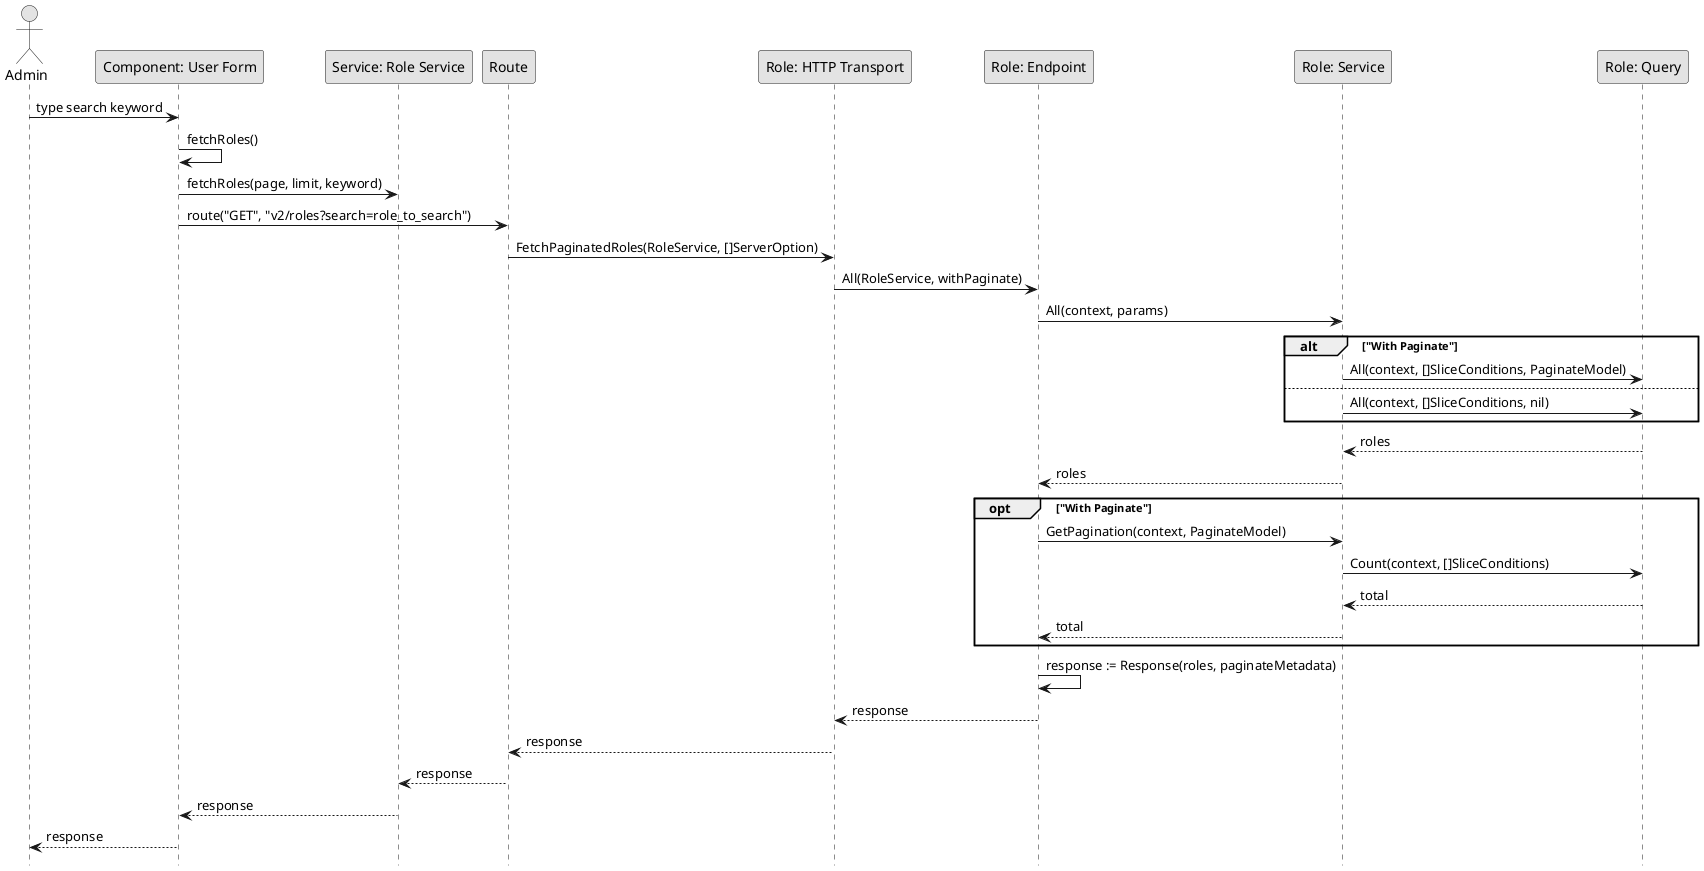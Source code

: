 @startuml SearchRole

skinparam Monochrome true
skinparam Shadowing false
hide footbox

actor Admin
participant "Component: User Form" as UserFormComponent
participant "Service: Role Service" as FERoleService
participant "Route" as Route
participant "Role: HTTP Transport" as RoleHTTPTransport
participant "Role: Endpoint" as RoleEndpoint
participant "Role: Service" as RoleService
participant "Role: Query" as RoleQuery

Admin->UserFormComponent: type search keyword
UserFormComponent->UserFormComponent: fetchRoles()
UserFormComponent->FERoleService: fetchRoles(page, limit, keyword)
UserFormComponent->Route: route("GET", "v2/roles?search=role_to_search")
Route->RoleHTTPTransport: FetchPaginatedRoles(RoleService, []ServerOption)
RoleHTTPTransport->RoleEndpoint: All(RoleService, withPaginate)
RoleEndpoint->RoleService: All(context, params)

alt "With Paginate"
    RoleService->RoleQuery: All(context, []SliceConditions, PaginateModel)
else
    RoleService->RoleQuery: All(context, []SliceConditions, nil)
end

RoleQuery-->RoleService: roles
RoleService-->RoleEndpoint: roles

opt "With Paginate"
    RoleEndpoint->RoleService: GetPagination(context, PaginateModel)
    RoleService->RoleQuery: Count(context, []SliceConditions)
    RoleQuery-->RoleService: total
    RoleService-->RoleEndpoint: total
end

RoleEndpoint->RoleEndpoint: response := Response(roles, paginateMetadata)
RoleEndpoint-->RoleHTTPTransport: response
RoleHTTPTransport-->Route: response
Route-->FERoleService: response
FERoleService-->UserFormComponent: response
UserFormComponent-->Admin: response

@enduml